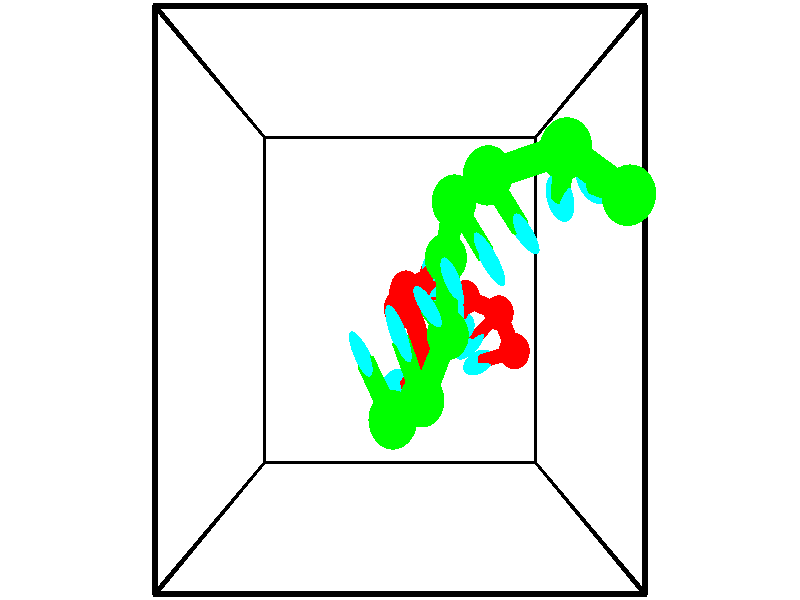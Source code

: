 // switches for output
#declare DRAW_BASES = 1; // possible values are 0, 1; only relevant for DNA ribbons
#declare DRAW_BASES_TYPE = 3; // possible values are 1, 2, 3; only relevant for DNA ribbons
#declare DRAW_FOG = 0; // set to 1 to enable fog

#include "colors.inc"

#include "transforms.inc"
background { rgb <1, 1, 1>}

#default {
   normal{
       ripples 0.25
       frequency 0.20
       turbulence 0.2
       lambda 5
   }
	finish {
		phong 0.1
		phong_size 40.
	}
}

// original window dimensions: 1024x640


// camera settings

camera {
	sky <-0, 1, 0>
	up <-0, 1, 0>
	right 1.6 * <1, 0, 0>
	location <2.5, 2.5, 11.1562>
	look_at <2.5, 2.5, 2.5>
	direction <0, 0, -8.6562>
	angle 67.0682
}


# declare cpy_camera_pos = <2.5, 2.5, 11.1562>;
# if (DRAW_FOG = 1)
fog {
	fog_type 2
	up vnormalize(cpy_camera_pos)
	color rgbt<1,1,1,0.3>
	distance 1e-5
	fog_alt 3e-3
	fog_offset 4
}
# end


// LIGHTS

# declare lum = 6;
global_settings {
	ambient_light rgb lum * <0.05, 0.05, 0.05>
	max_trace_level 15
}# declare cpy_direct_light_amount = 0.25;
light_source
{	1000 * <-1, -1, 1>,
	rgb lum * cpy_direct_light_amount
	parallel
}

light_source
{	1000 * <1, 1, -1>,
	rgb lum * cpy_direct_light_amount
	parallel
}

// strand 0

// nucleotide -1

// particle -1
sphere {
	<4.382505, 1.797374, 1.207277> 0.250000
	pigment { color rgbt <1,0,0,0> }
	no_shadow
}
cylinder {
	<4.071037, 1.688877, 0.980967>,  <3.884157, 1.623779, 0.845181>, 0.100000
	pigment { color rgbt <1,0,0,0> }
	no_shadow
}
cylinder {
	<4.071037, 1.688877, 0.980967>,  <4.382505, 1.797374, 1.207277>, 0.100000
	pigment { color rgbt <1,0,0,0> }
	no_shadow
}

// particle -1
sphere {
	<4.071037, 1.688877, 0.980967> 0.100000
	pigment { color rgbt <1,0,0,0> }
	no_shadow
}
sphere {
	0, 1
	scale<0.080000,0.200000,0.300000>
	matrix <-0.606351, 0.557103, 0.567428,
		0.161286, 0.784898, -0.598267,
		-0.778669, -0.271242, -0.565776,
		3.837437, 1.607505, 0.811234>
	pigment { color rgbt <0,1,1,0> }
	no_shadow
}
cylinder {
	<4.191538, 2.316218, 0.822758>,  <4.382505, 1.797374, 1.207277>, 0.130000
	pigment { color rgbt <1,0,0,0> }
	no_shadow
}

// nucleotide -1

// particle -1
sphere {
	<4.191538, 2.316218, 0.822758> 0.250000
	pigment { color rgbt <1,0,0,0> }
	no_shadow
}
cylinder {
	<3.893223, 2.064030, 0.908833>,  <3.714234, 1.912717, 0.960478>, 0.100000
	pigment { color rgbt <1,0,0,0> }
	no_shadow
}
cylinder {
	<3.893223, 2.064030, 0.908833>,  <4.191538, 2.316218, 0.822758>, 0.100000
	pigment { color rgbt <1,0,0,0> }
	no_shadow
}

// particle -1
sphere {
	<3.893223, 2.064030, 0.908833> 0.100000
	pigment { color rgbt <1,0,0,0> }
	no_shadow
}
sphere {
	0, 1
	scale<0.080000,0.200000,0.300000>
	matrix <-0.472574, 0.728354, 0.496159,
		-0.469546, 0.268339, -0.841143,
		-0.745789, -0.630471, 0.215186,
		3.669486, 1.874888, 0.973389>
	pigment { color rgbt <0,1,1,0> }
	no_shadow
}
cylinder {
	<3.640936, 2.539575, 0.649807>,  <4.191538, 2.316218, 0.822758>, 0.130000
	pigment { color rgbt <1,0,0,0> }
	no_shadow
}

// nucleotide -1

// particle -1
sphere {
	<3.640936, 2.539575, 0.649807> 0.250000
	pigment { color rgbt <1,0,0,0> }
	no_shadow
}
cylinder {
	<3.577772, 2.306744, 0.968868>,  <3.539874, 2.167045, 1.160304>, 0.100000
	pigment { color rgbt <1,0,0,0> }
	no_shadow
}
cylinder {
	<3.577772, 2.306744, 0.968868>,  <3.640936, 2.539575, 0.649807>, 0.100000
	pigment { color rgbt <1,0,0,0> }
	no_shadow
}

// particle -1
sphere {
	<3.577772, 2.306744, 0.968868> 0.100000
	pigment { color rgbt <1,0,0,0> }
	no_shadow
}
sphere {
	0, 1
	scale<0.080000,0.200000,0.300000>
	matrix <-0.224097, 0.807835, 0.545146,
		-0.961689, -0.092668, -0.258007,
		-0.157910, -0.582079, 0.797652,
		3.530399, 2.132120, 1.208163>
	pigment { color rgbt <0,1,1,0> }
	no_shadow
}
cylinder {
	<3.082000, 2.855886, 1.002248>,  <3.640936, 2.539575, 0.649807>, 0.130000
	pigment { color rgbt <1,0,0,0> }
	no_shadow
}

// nucleotide -1

// particle -1
sphere {
	<3.082000, 2.855886, 1.002248> 0.250000
	pigment { color rgbt <1,0,0,0> }
	no_shadow
}
cylinder {
	<3.217655, 2.580303, 1.258474>,  <3.299049, 2.414953, 1.412209>, 0.100000
	pigment { color rgbt <1,0,0,0> }
	no_shadow
}
cylinder {
	<3.217655, 2.580303, 1.258474>,  <3.082000, 2.855886, 1.002248>, 0.100000
	pigment { color rgbt <1,0,0,0> }
	no_shadow
}

// particle -1
sphere {
	<3.217655, 2.580303, 1.258474> 0.100000
	pigment { color rgbt <1,0,0,0> }
	no_shadow
}
sphere {
	0, 1
	scale<0.080000,0.200000,0.300000>
	matrix <-0.290821, 0.570780, 0.767875,
		-0.894655, -0.446706, -0.006790,
		0.339139, -0.688958, 0.640563,
		3.319397, 2.373616, 1.450643>
	pigment { color rgbt <0,1,1,0> }
	no_shadow
}
cylinder {
	<2.592549, 2.643770, 1.494072>,  <3.082000, 2.855886, 1.002248>, 0.130000
	pigment { color rgbt <1,0,0,0> }
	no_shadow
}

// nucleotide -1

// particle -1
sphere {
	<2.592549, 2.643770, 1.494072> 0.250000
	pigment { color rgbt <1,0,0,0> }
	no_shadow
}
cylinder {
	<2.945992, 2.573307, 1.667604>,  <3.158057, 2.531029, 1.771723>, 0.100000
	pigment { color rgbt <1,0,0,0> }
	no_shadow
}
cylinder {
	<2.945992, 2.573307, 1.667604>,  <2.592549, 2.643770, 1.494072>, 0.100000
	pigment { color rgbt <1,0,0,0> }
	no_shadow
}

// particle -1
sphere {
	<2.945992, 2.573307, 1.667604> 0.100000
	pigment { color rgbt <1,0,0,0> }
	no_shadow
}
sphere {
	0, 1
	scale<0.080000,0.200000,0.300000>
	matrix <-0.322217, 0.443488, 0.836358,
		-0.339729, -0.878798, 0.335108,
		0.883607, -0.176158, 0.433829,
		3.211073, 2.520460, 1.797753>
	pigment { color rgbt <0,1,1,0> }
	no_shadow
}
cylinder {
	<2.509235, 2.392614, 2.163488>,  <2.592549, 2.643770, 1.494072>, 0.130000
	pigment { color rgbt <1,0,0,0> }
	no_shadow
}

// nucleotide -1

// particle -1
sphere {
	<2.509235, 2.392614, 2.163488> 0.250000
	pigment { color rgbt <1,0,0,0> }
	no_shadow
}
cylinder {
	<2.856798, 2.590492, 2.156852>,  <3.065336, 2.709219, 2.152871>, 0.100000
	pigment { color rgbt <1,0,0,0> }
	no_shadow
}
cylinder {
	<2.856798, 2.590492, 2.156852>,  <2.509235, 2.392614, 2.163488>, 0.100000
	pigment { color rgbt <1,0,0,0> }
	no_shadow
}

// particle -1
sphere {
	<2.856798, 2.590492, 2.156852> 0.100000
	pigment { color rgbt <1,0,0,0> }
	no_shadow
}
sphere {
	0, 1
	scale<0.080000,0.200000,0.300000>
	matrix <-0.285516, 0.528307, 0.799608,
		0.404325, -0.690049, 0.600294,
		0.868908, 0.494695, -0.016588,
		3.117471, 2.738901, 2.151876>
	pigment { color rgbt <0,1,1,0> }
	no_shadow
}
cylinder {
	<2.593063, 2.549452, 2.911621>,  <2.509235, 2.392614, 2.163488>, 0.130000
	pigment { color rgbt <1,0,0,0> }
	no_shadow
}

// nucleotide -1

// particle -1
sphere {
	<2.593063, 2.549452, 2.911621> 0.250000
	pigment { color rgbt <1,0,0,0> }
	no_shadow
}
cylinder {
	<2.856972, 2.768093, 2.705350>,  <3.015317, 2.899278, 2.581587>, 0.100000
	pigment { color rgbt <1,0,0,0> }
	no_shadow
}
cylinder {
	<2.856972, 2.768093, 2.705350>,  <2.593063, 2.549452, 2.911621>, 0.100000
	pigment { color rgbt <1,0,0,0> }
	no_shadow
}

// particle -1
sphere {
	<2.856972, 2.768093, 2.705350> 0.100000
	pigment { color rgbt <1,0,0,0> }
	no_shadow
}
sphere {
	0, 1
	scale<0.080000,0.200000,0.300000>
	matrix <0.091484, 0.622702, 0.777093,
		0.745875, -0.559881, 0.360837,
		0.659773, 0.546603, -0.515678,
		3.054904, 2.932074, 2.550646>
	pigment { color rgbt <0,1,1,0> }
	no_shadow
}
cylinder {
	<2.845390, 1.823405, 3.213024>,  <2.593063, 2.549452, 2.911621>, 0.130000
	pigment { color rgbt <1,0,0,0> }
	no_shadow
}

// nucleotide -1

// particle -1
sphere {
	<2.845390, 1.823405, 3.213024> 0.250000
	pigment { color rgbt <1,0,0,0> }
	no_shadow
}
cylinder {
	<2.602123, 1.679569, 3.496102>,  <2.456163, 1.593268, 3.665948>, 0.100000
	pigment { color rgbt <1,0,0,0> }
	no_shadow
}
cylinder {
	<2.602123, 1.679569, 3.496102>,  <2.845390, 1.823405, 3.213024>, 0.100000
	pigment { color rgbt <1,0,0,0> }
	no_shadow
}

// particle -1
sphere {
	<2.602123, 1.679569, 3.496102> 0.100000
	pigment { color rgbt <1,0,0,0> }
	no_shadow
}
sphere {
	0, 1
	scale<0.080000,0.200000,0.300000>
	matrix <-0.754101, -0.016729, -0.656546,
		0.247926, -0.932961, -0.260992,
		-0.608166, -0.359589, 0.707694,
		2.419673, 1.571693, 3.708410>
	pigment { color rgbt <0,1,1,0> }
	no_shadow
}
// strand 1

// nucleotide -1

// particle -1
sphere {
	<4.754451, 3.359722, 5.202202> 0.250000
	pigment { color rgbt <0,1,0,0> }
	no_shadow
}
cylinder {
	<4.665194, 3.477779, 4.830590>,  <4.611639, 3.548614, 4.607623>, 0.100000
	pigment { color rgbt <0,1,0,0> }
	no_shadow
}
cylinder {
	<4.665194, 3.477779, 4.830590>,  <4.754451, 3.359722, 5.202202>, 0.100000
	pigment { color rgbt <0,1,0,0> }
	no_shadow
}

// particle -1
sphere {
	<4.665194, 3.477779, 4.830590> 0.100000
	pigment { color rgbt <0,1,0,0> }
	no_shadow
}
sphere {
	0, 1
	scale<0.080000,0.200000,0.300000>
	matrix <-0.898437, -0.432019, 0.078547,
		-0.378177, 0.852203, 0.361569,
		-0.223143, 0.295143, -0.929031,
		4.598251, 3.566322, 4.551881>
	pigment { color rgbt <0,1,1,0> }
	no_shadow
}
cylinder {
	<4.110440, 3.726102, 5.275805>,  <4.754451, 3.359722, 5.202202>, 0.130000
	pigment { color rgbt <0,1,0,0> }
	no_shadow
}

// nucleotide -1

// particle -1
sphere {
	<4.110440, 3.726102, 5.275805> 0.250000
	pigment { color rgbt <0,1,0,0> }
	no_shadow
}
cylinder {
	<4.173010, 3.545774, 4.924284>,  <4.210552, 3.437578, 4.713371>, 0.100000
	pigment { color rgbt <0,1,0,0> }
	no_shadow
}
cylinder {
	<4.173010, 3.545774, 4.924284>,  <4.110440, 3.726102, 5.275805>, 0.100000
	pigment { color rgbt <0,1,0,0> }
	no_shadow
}

// particle -1
sphere {
	<4.173010, 3.545774, 4.924284> 0.100000
	pigment { color rgbt <0,1,0,0> }
	no_shadow
}
sphere {
	0, 1
	scale<0.080000,0.200000,0.300000>
	matrix <-0.795441, -0.584942, 0.158482,
		-0.585499, 0.674254, -0.450081,
		0.156414, -0.450804, -0.878812,
		4.219937, 3.410529, 4.660643>
	pigment { color rgbt <0,1,1,0> }
	no_shadow
}
cylinder {
	<3.384111, 3.547353, 5.058849>,  <4.110440, 3.726102, 5.275805>, 0.130000
	pigment { color rgbt <0,1,0,0> }
	no_shadow
}

// nucleotide -1

// particle -1
sphere {
	<3.384111, 3.547353, 5.058849> 0.250000
	pigment { color rgbt <0,1,0,0> }
	no_shadow
}
cylinder {
	<3.625078, 3.303213, 4.853105>,  <3.769658, 3.156729, 4.729658>, 0.100000
	pigment { color rgbt <0,1,0,0> }
	no_shadow
}
cylinder {
	<3.625078, 3.303213, 4.853105>,  <3.384111, 3.547353, 5.058849>, 0.100000
	pigment { color rgbt <0,1,0,0> }
	no_shadow
}

// particle -1
sphere {
	<3.625078, 3.303213, 4.853105> 0.100000
	pigment { color rgbt <0,1,0,0> }
	no_shadow
}
sphere {
	0, 1
	scale<0.080000,0.200000,0.300000>
	matrix <-0.734744, -0.675808, -0.058604,
		-0.311840, 0.413228, -0.855569,
		0.602417, -0.610350, -0.514361,
		3.805803, 3.120108, 4.698796>
	pigment { color rgbt <0,1,1,0> }
	no_shadow
}
cylinder {
	<3.107964, 3.422786, 4.368283>,  <3.384111, 3.547353, 5.058849>, 0.130000
	pigment { color rgbt <0,1,0,0> }
	no_shadow
}

// nucleotide -1

// particle -1
sphere {
	<3.107964, 3.422786, 4.368283> 0.250000
	pigment { color rgbt <0,1,0,0> }
	no_shadow
}
cylinder {
	<3.309351, 3.107574, 4.510005>,  <3.430183, 2.918448, 4.595038>, 0.100000
	pigment { color rgbt <0,1,0,0> }
	no_shadow
}
cylinder {
	<3.309351, 3.107574, 4.510005>,  <3.107964, 3.422786, 4.368283>, 0.100000
	pigment { color rgbt <0,1,0,0> }
	no_shadow
}

// particle -1
sphere {
	<3.309351, 3.107574, 4.510005> 0.100000
	pigment { color rgbt <0,1,0,0> }
	no_shadow
}
sphere {
	0, 1
	scale<0.080000,0.200000,0.300000>
	matrix <-0.843390, -0.537290, 0.003446,
		0.187649, -0.300553, -0.935123,
		0.503468, -0.788027, 0.354306,
		3.460392, 2.871166, 4.616297>
	pigment { color rgbt <0,1,1,0> }
	no_shadow
}
cylinder {
	<3.046533, 2.915989, 3.952110>,  <3.107964, 3.422786, 4.368283>, 0.130000
	pigment { color rgbt <0,1,0,0> }
	no_shadow
}

// nucleotide -1

// particle -1
sphere {
	<3.046533, 2.915989, 3.952110> 0.250000
	pigment { color rgbt <0,1,0,0> }
	no_shadow
}
cylinder {
	<3.053000, 2.789667, 4.331585>,  <3.056881, 2.713874, 4.559270>, 0.100000
	pigment { color rgbt <0,1,0,0> }
	no_shadow
}
cylinder {
	<3.053000, 2.789667, 4.331585>,  <3.046533, 2.915989, 3.952110>, 0.100000
	pigment { color rgbt <0,1,0,0> }
	no_shadow
}

// particle -1
sphere {
	<3.053000, 2.789667, 4.331585> 0.100000
	pigment { color rgbt <0,1,0,0> }
	no_shadow
}
sphere {
	0, 1
	scale<0.080000,0.200000,0.300000>
	matrix <-0.871689, -0.469233, -0.141345,
		0.489792, -0.824674, -0.282870,
		0.016169, -0.315804, 0.948686,
		3.057851, 2.694926, 4.616191>
	pigment { color rgbt <0,1,1,0> }
	no_shadow
}
cylinder {
	<3.072994, 2.151002, 3.917455>,  <3.046533, 2.915989, 3.952110>, 0.130000
	pigment { color rgbt <0,1,0,0> }
	no_shadow
}

// nucleotide -1

// particle -1
sphere {
	<3.072994, 2.151002, 3.917455> 0.250000
	pigment { color rgbt <0,1,0,0> }
	no_shadow
}
cylinder {
	<2.920346, 2.314430, 4.249103>,  <2.828758, 2.412487, 4.448091>, 0.100000
	pigment { color rgbt <0,1,0,0> }
	no_shadow
}
cylinder {
	<2.920346, 2.314430, 4.249103>,  <3.072994, 2.151002, 3.917455>, 0.100000
	pigment { color rgbt <0,1,0,0> }
	no_shadow
}

// particle -1
sphere {
	<2.920346, 2.314430, 4.249103> 0.100000
	pigment { color rgbt <0,1,0,0> }
	no_shadow
}
sphere {
	0, 1
	scale<0.080000,0.200000,0.300000>
	matrix <-0.797476, -0.599058, -0.071854,
		0.467332, -0.688623, 0.554436,
		-0.381619, 0.408570, 0.829118,
		2.805861, 2.437001, 4.497838>
	pigment { color rgbt <0,1,1,0> }
	no_shadow
}
cylinder {
	<2.746200, 1.564128, 4.398015>,  <3.072994, 2.151002, 3.917455>, 0.130000
	pigment { color rgbt <0,1,0,0> }
	no_shadow
}

// nucleotide -1

// particle -1
sphere {
	<2.746200, 1.564128, 4.398015> 0.250000
	pigment { color rgbt <0,1,0,0> }
	no_shadow
}
cylinder {
	<2.596254, 1.919270, 4.504744>,  <2.506287, 2.132354, 4.568781>, 0.100000
	pigment { color rgbt <0,1,0,0> }
	no_shadow
}
cylinder {
	<2.596254, 1.919270, 4.504744>,  <2.746200, 1.564128, 4.398015>, 0.100000
	pigment { color rgbt <0,1,0,0> }
	no_shadow
}

// particle -1
sphere {
	<2.596254, 1.919270, 4.504744> 0.100000
	pigment { color rgbt <0,1,0,0> }
	no_shadow
}
sphere {
	0, 1
	scale<0.080000,0.200000,0.300000>
	matrix <-0.887121, -0.427115, 0.174899,
		0.269248, -0.171140, 0.947743,
		-0.374863, 0.887854, 0.266821,
		2.483795, 2.185626, 4.584790>
	pigment { color rgbt <0,1,1,0> }
	no_shadow
}
cylinder {
	<2.426809, 1.476223, 4.962739>,  <2.746200, 1.564128, 4.398015>, 0.130000
	pigment { color rgbt <0,1,0,0> }
	no_shadow
}

// nucleotide -1

// particle -1
sphere {
	<2.426809, 1.476223, 4.962739> 0.250000
	pigment { color rgbt <0,1,0,0> }
	no_shadow
}
cylinder {
	<2.242597, 1.762135, 4.752214>,  <2.132069, 1.933681, 4.625899>, 0.100000
	pigment { color rgbt <0,1,0,0> }
	no_shadow
}
cylinder {
	<2.242597, 1.762135, 4.752214>,  <2.426809, 1.476223, 4.962739>, 0.100000
	pigment { color rgbt <0,1,0,0> }
	no_shadow
}

// particle -1
sphere {
	<2.242597, 1.762135, 4.752214> 0.100000
	pigment { color rgbt <0,1,0,0> }
	no_shadow
}
sphere {
	0, 1
	scale<0.080000,0.200000,0.300000>
	matrix <-0.833576, -0.552031, -0.020316,
		-0.305062, 0.429365, 0.850049,
		-0.460530, 0.714777, -0.526312,
		2.104437, 1.976568, 4.594321>
	pigment { color rgbt <0,1,1,0> }
	no_shadow
}
// box output
cylinder {
	<0.000000, 0.000000, 0.000000>,  <5.000000, 0.000000, 0.000000>, 0.025000
	pigment { color rgbt <0,0,0,0> }
	no_shadow
}
cylinder {
	<0.000000, 0.000000, 0.000000>,  <0.000000, 5.000000, 0.000000>, 0.025000
	pigment { color rgbt <0,0,0,0> }
	no_shadow
}
cylinder {
	<0.000000, 0.000000, 0.000000>,  <0.000000, 0.000000, 5.000000>, 0.025000
	pigment { color rgbt <0,0,0,0> }
	no_shadow
}
cylinder {
	<5.000000, 5.000000, 5.000000>,  <0.000000, 5.000000, 5.000000>, 0.025000
	pigment { color rgbt <0,0,0,0> }
	no_shadow
}
cylinder {
	<5.000000, 5.000000, 5.000000>,  <5.000000, 0.000000, 5.000000>, 0.025000
	pigment { color rgbt <0,0,0,0> }
	no_shadow
}
cylinder {
	<5.000000, 5.000000, 5.000000>,  <5.000000, 5.000000, 0.000000>, 0.025000
	pigment { color rgbt <0,0,0,0> }
	no_shadow
}
cylinder {
	<0.000000, 0.000000, 5.000000>,  <0.000000, 5.000000, 5.000000>, 0.025000
	pigment { color rgbt <0,0,0,0> }
	no_shadow
}
cylinder {
	<0.000000, 0.000000, 5.000000>,  <5.000000, 0.000000, 5.000000>, 0.025000
	pigment { color rgbt <0,0,0,0> }
	no_shadow
}
cylinder {
	<5.000000, 5.000000, 0.000000>,  <0.000000, 5.000000, 0.000000>, 0.025000
	pigment { color rgbt <0,0,0,0> }
	no_shadow
}
cylinder {
	<5.000000, 5.000000, 0.000000>,  <5.000000, 0.000000, 0.000000>, 0.025000
	pigment { color rgbt <0,0,0,0> }
	no_shadow
}
cylinder {
	<5.000000, 0.000000, 5.000000>,  <5.000000, 0.000000, 0.000000>, 0.025000
	pigment { color rgbt <0,0,0,0> }
	no_shadow
}
cylinder {
	<0.000000, 5.000000, 0.000000>,  <0.000000, 5.000000, 5.000000>, 0.025000
	pigment { color rgbt <0,0,0,0> }
	no_shadow
}
// end of box output
